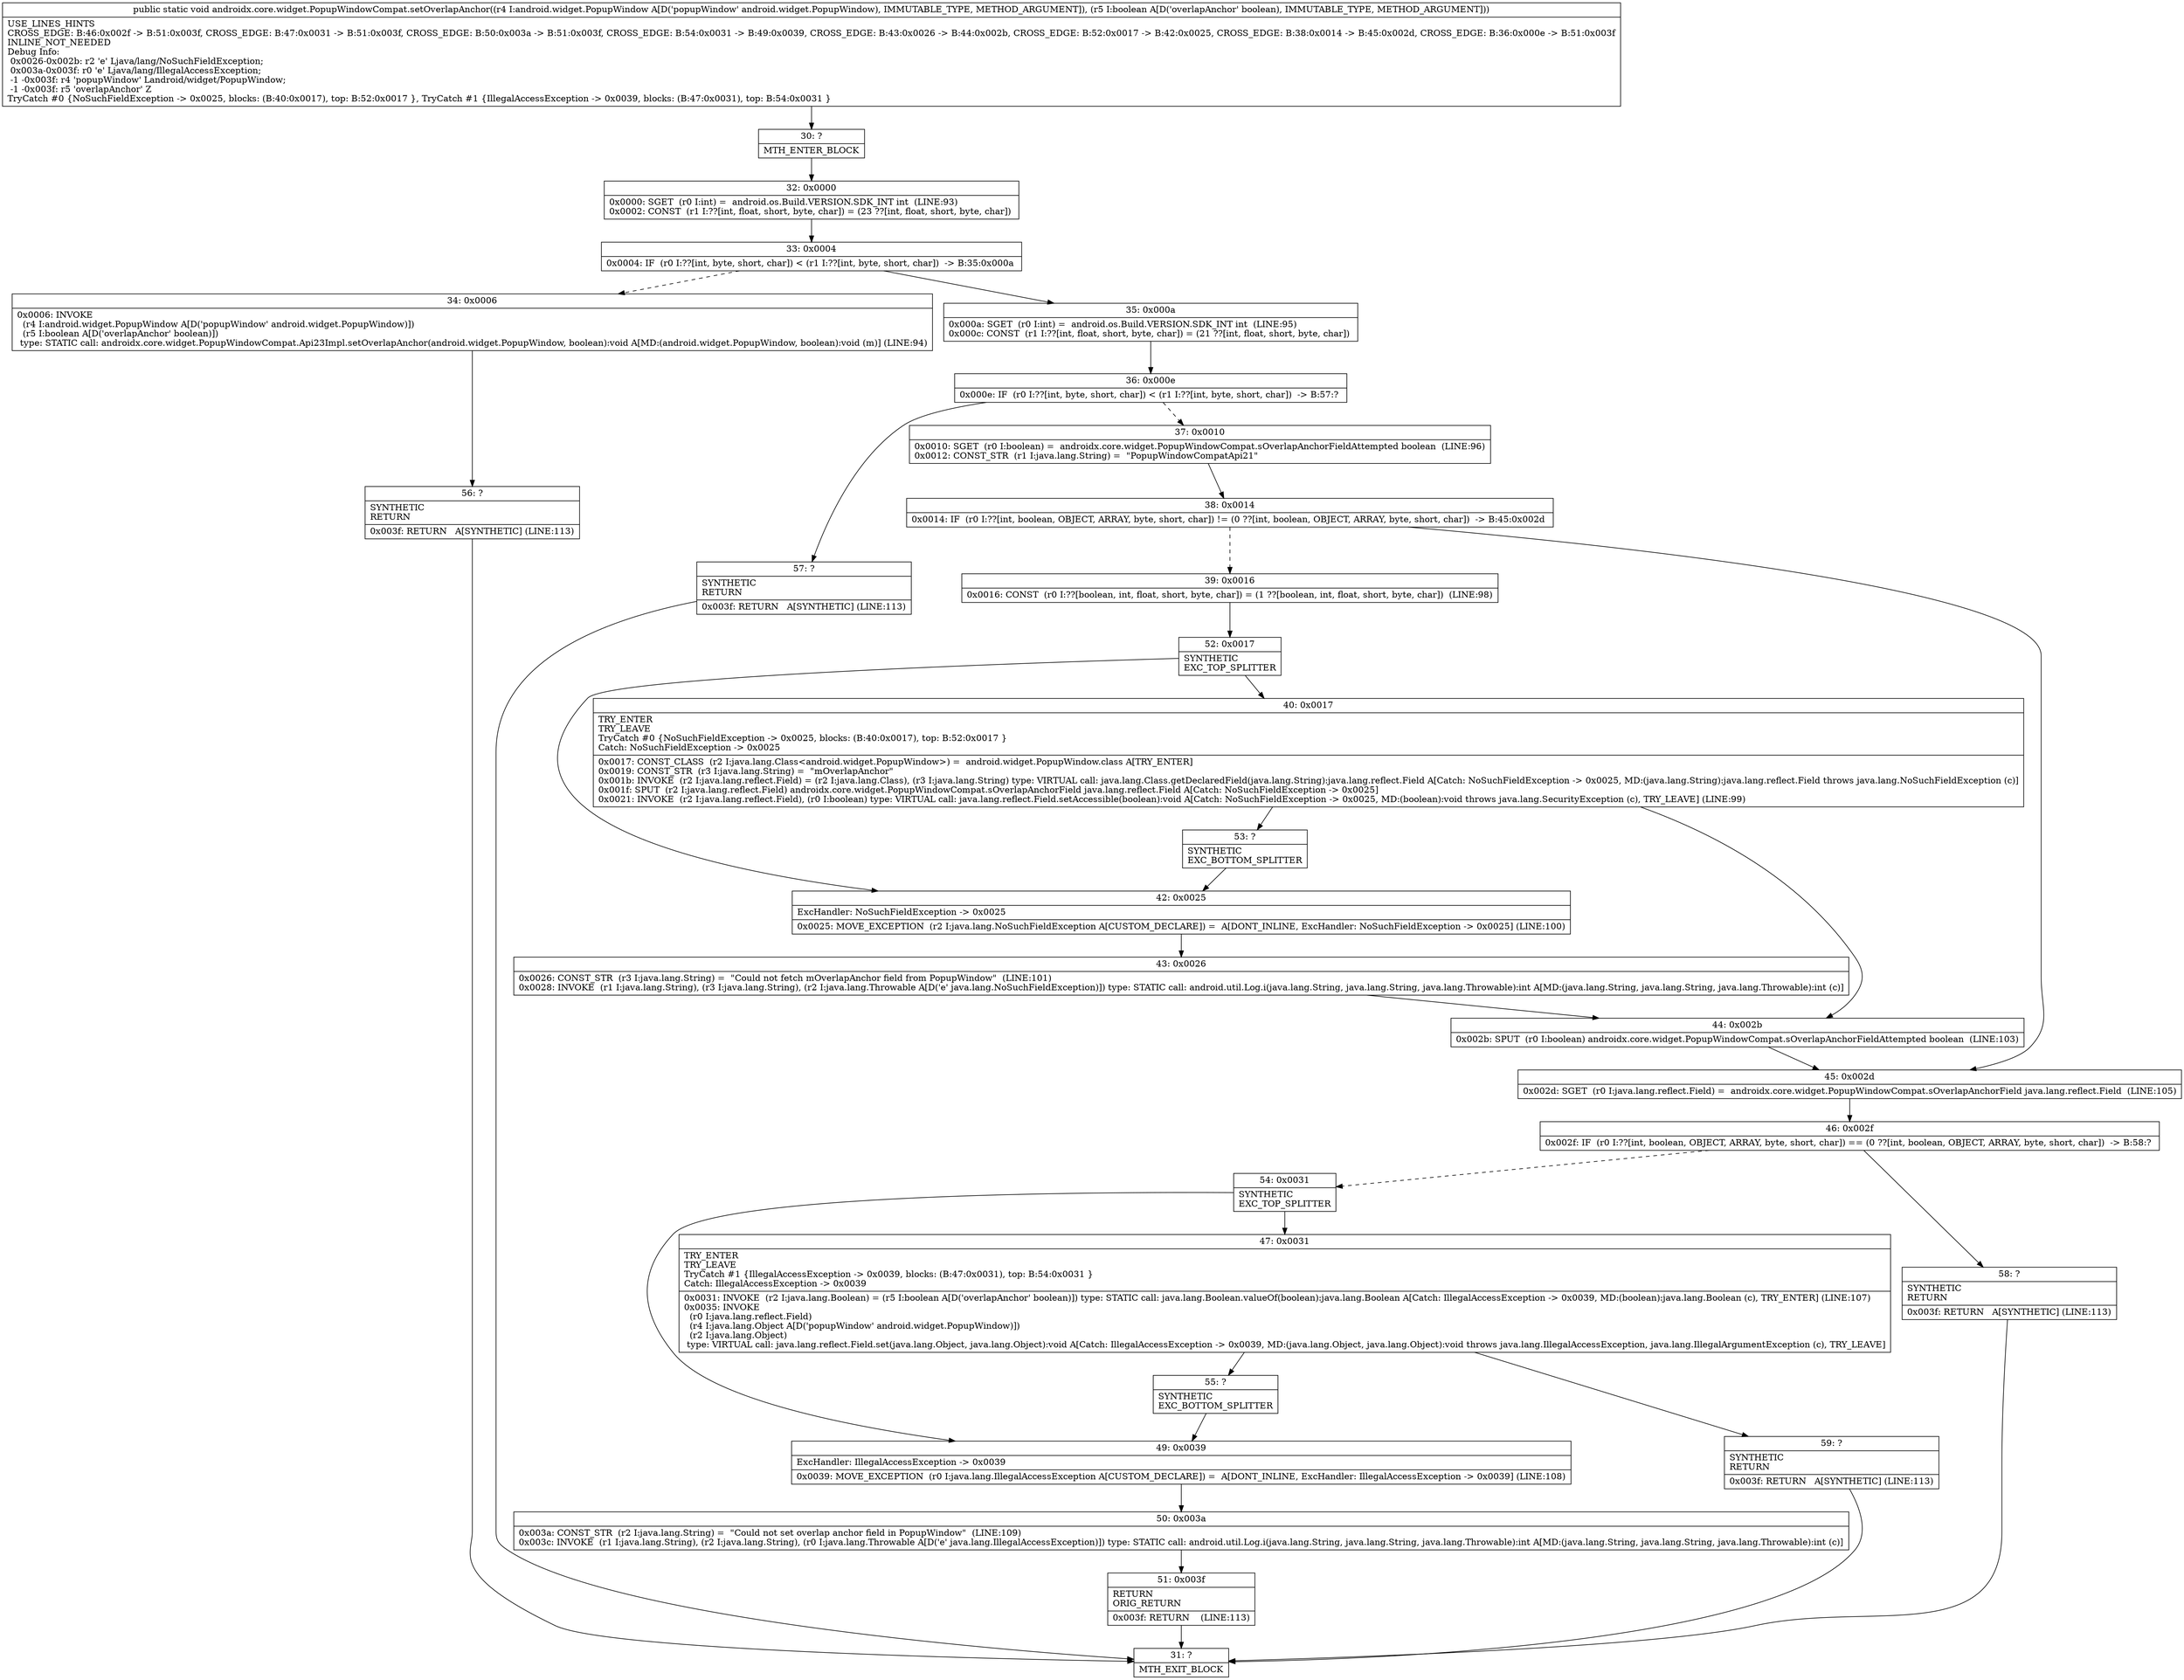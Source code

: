 digraph "CFG forandroidx.core.widget.PopupWindowCompat.setOverlapAnchor(Landroid\/widget\/PopupWindow;Z)V" {
Node_30 [shape=record,label="{30\:\ ?|MTH_ENTER_BLOCK\l}"];
Node_32 [shape=record,label="{32\:\ 0x0000|0x0000: SGET  (r0 I:int) =  android.os.Build.VERSION.SDK_INT int  (LINE:93)\l0x0002: CONST  (r1 I:??[int, float, short, byte, char]) = (23 ??[int, float, short, byte, char]) \l}"];
Node_33 [shape=record,label="{33\:\ 0x0004|0x0004: IF  (r0 I:??[int, byte, short, char]) \< (r1 I:??[int, byte, short, char])  \-\> B:35:0x000a \l}"];
Node_34 [shape=record,label="{34\:\ 0x0006|0x0006: INVOKE  \l  (r4 I:android.widget.PopupWindow A[D('popupWindow' android.widget.PopupWindow)])\l  (r5 I:boolean A[D('overlapAnchor' boolean)])\l type: STATIC call: androidx.core.widget.PopupWindowCompat.Api23Impl.setOverlapAnchor(android.widget.PopupWindow, boolean):void A[MD:(android.widget.PopupWindow, boolean):void (m)] (LINE:94)\l}"];
Node_56 [shape=record,label="{56\:\ ?|SYNTHETIC\lRETURN\l|0x003f: RETURN   A[SYNTHETIC] (LINE:113)\l}"];
Node_31 [shape=record,label="{31\:\ ?|MTH_EXIT_BLOCK\l}"];
Node_35 [shape=record,label="{35\:\ 0x000a|0x000a: SGET  (r0 I:int) =  android.os.Build.VERSION.SDK_INT int  (LINE:95)\l0x000c: CONST  (r1 I:??[int, float, short, byte, char]) = (21 ??[int, float, short, byte, char]) \l}"];
Node_36 [shape=record,label="{36\:\ 0x000e|0x000e: IF  (r0 I:??[int, byte, short, char]) \< (r1 I:??[int, byte, short, char])  \-\> B:57:? \l}"];
Node_37 [shape=record,label="{37\:\ 0x0010|0x0010: SGET  (r0 I:boolean) =  androidx.core.widget.PopupWindowCompat.sOverlapAnchorFieldAttempted boolean  (LINE:96)\l0x0012: CONST_STR  (r1 I:java.lang.String) =  \"PopupWindowCompatApi21\" \l}"];
Node_38 [shape=record,label="{38\:\ 0x0014|0x0014: IF  (r0 I:??[int, boolean, OBJECT, ARRAY, byte, short, char]) != (0 ??[int, boolean, OBJECT, ARRAY, byte, short, char])  \-\> B:45:0x002d \l}"];
Node_39 [shape=record,label="{39\:\ 0x0016|0x0016: CONST  (r0 I:??[boolean, int, float, short, byte, char]) = (1 ??[boolean, int, float, short, byte, char])  (LINE:98)\l}"];
Node_52 [shape=record,label="{52\:\ 0x0017|SYNTHETIC\lEXC_TOP_SPLITTER\l}"];
Node_40 [shape=record,label="{40\:\ 0x0017|TRY_ENTER\lTRY_LEAVE\lTryCatch #0 \{NoSuchFieldException \-\> 0x0025, blocks: (B:40:0x0017), top: B:52:0x0017 \}\lCatch: NoSuchFieldException \-\> 0x0025\l|0x0017: CONST_CLASS  (r2 I:java.lang.Class\<android.widget.PopupWindow\>) =  android.widget.PopupWindow.class A[TRY_ENTER]\l0x0019: CONST_STR  (r3 I:java.lang.String) =  \"mOverlapAnchor\" \l0x001b: INVOKE  (r2 I:java.lang.reflect.Field) = (r2 I:java.lang.Class), (r3 I:java.lang.String) type: VIRTUAL call: java.lang.Class.getDeclaredField(java.lang.String):java.lang.reflect.Field A[Catch: NoSuchFieldException \-\> 0x0025, MD:(java.lang.String):java.lang.reflect.Field throws java.lang.NoSuchFieldException (c)]\l0x001f: SPUT  (r2 I:java.lang.reflect.Field) androidx.core.widget.PopupWindowCompat.sOverlapAnchorField java.lang.reflect.Field A[Catch: NoSuchFieldException \-\> 0x0025]\l0x0021: INVOKE  (r2 I:java.lang.reflect.Field), (r0 I:boolean) type: VIRTUAL call: java.lang.reflect.Field.setAccessible(boolean):void A[Catch: NoSuchFieldException \-\> 0x0025, MD:(boolean):void throws java.lang.SecurityException (c), TRY_LEAVE] (LINE:99)\l}"];
Node_44 [shape=record,label="{44\:\ 0x002b|0x002b: SPUT  (r0 I:boolean) androidx.core.widget.PopupWindowCompat.sOverlapAnchorFieldAttempted boolean  (LINE:103)\l}"];
Node_53 [shape=record,label="{53\:\ ?|SYNTHETIC\lEXC_BOTTOM_SPLITTER\l}"];
Node_42 [shape=record,label="{42\:\ 0x0025|ExcHandler: NoSuchFieldException \-\> 0x0025\l|0x0025: MOVE_EXCEPTION  (r2 I:java.lang.NoSuchFieldException A[CUSTOM_DECLARE]) =  A[DONT_INLINE, ExcHandler: NoSuchFieldException \-\> 0x0025] (LINE:100)\l}"];
Node_43 [shape=record,label="{43\:\ 0x0026|0x0026: CONST_STR  (r3 I:java.lang.String) =  \"Could not fetch mOverlapAnchor field from PopupWindow\"  (LINE:101)\l0x0028: INVOKE  (r1 I:java.lang.String), (r3 I:java.lang.String), (r2 I:java.lang.Throwable A[D('e' java.lang.NoSuchFieldException)]) type: STATIC call: android.util.Log.i(java.lang.String, java.lang.String, java.lang.Throwable):int A[MD:(java.lang.String, java.lang.String, java.lang.Throwable):int (c)]\l}"];
Node_45 [shape=record,label="{45\:\ 0x002d|0x002d: SGET  (r0 I:java.lang.reflect.Field) =  androidx.core.widget.PopupWindowCompat.sOverlapAnchorField java.lang.reflect.Field  (LINE:105)\l}"];
Node_46 [shape=record,label="{46\:\ 0x002f|0x002f: IF  (r0 I:??[int, boolean, OBJECT, ARRAY, byte, short, char]) == (0 ??[int, boolean, OBJECT, ARRAY, byte, short, char])  \-\> B:58:? \l}"];
Node_54 [shape=record,label="{54\:\ 0x0031|SYNTHETIC\lEXC_TOP_SPLITTER\l}"];
Node_47 [shape=record,label="{47\:\ 0x0031|TRY_ENTER\lTRY_LEAVE\lTryCatch #1 \{IllegalAccessException \-\> 0x0039, blocks: (B:47:0x0031), top: B:54:0x0031 \}\lCatch: IllegalAccessException \-\> 0x0039\l|0x0031: INVOKE  (r2 I:java.lang.Boolean) = (r5 I:boolean A[D('overlapAnchor' boolean)]) type: STATIC call: java.lang.Boolean.valueOf(boolean):java.lang.Boolean A[Catch: IllegalAccessException \-\> 0x0039, MD:(boolean):java.lang.Boolean (c), TRY_ENTER] (LINE:107)\l0x0035: INVOKE  \l  (r0 I:java.lang.reflect.Field)\l  (r4 I:java.lang.Object A[D('popupWindow' android.widget.PopupWindow)])\l  (r2 I:java.lang.Object)\l type: VIRTUAL call: java.lang.reflect.Field.set(java.lang.Object, java.lang.Object):void A[Catch: IllegalAccessException \-\> 0x0039, MD:(java.lang.Object, java.lang.Object):void throws java.lang.IllegalAccessException, java.lang.IllegalArgumentException (c), TRY_LEAVE]\l}"];
Node_55 [shape=record,label="{55\:\ ?|SYNTHETIC\lEXC_BOTTOM_SPLITTER\l}"];
Node_59 [shape=record,label="{59\:\ ?|SYNTHETIC\lRETURN\l|0x003f: RETURN   A[SYNTHETIC] (LINE:113)\l}"];
Node_49 [shape=record,label="{49\:\ 0x0039|ExcHandler: IllegalAccessException \-\> 0x0039\l|0x0039: MOVE_EXCEPTION  (r0 I:java.lang.IllegalAccessException A[CUSTOM_DECLARE]) =  A[DONT_INLINE, ExcHandler: IllegalAccessException \-\> 0x0039] (LINE:108)\l}"];
Node_50 [shape=record,label="{50\:\ 0x003a|0x003a: CONST_STR  (r2 I:java.lang.String) =  \"Could not set overlap anchor field in PopupWindow\"  (LINE:109)\l0x003c: INVOKE  (r1 I:java.lang.String), (r2 I:java.lang.String), (r0 I:java.lang.Throwable A[D('e' java.lang.IllegalAccessException)]) type: STATIC call: android.util.Log.i(java.lang.String, java.lang.String, java.lang.Throwable):int A[MD:(java.lang.String, java.lang.String, java.lang.Throwable):int (c)]\l}"];
Node_51 [shape=record,label="{51\:\ 0x003f|RETURN\lORIG_RETURN\l|0x003f: RETURN    (LINE:113)\l}"];
Node_58 [shape=record,label="{58\:\ ?|SYNTHETIC\lRETURN\l|0x003f: RETURN   A[SYNTHETIC] (LINE:113)\l}"];
Node_57 [shape=record,label="{57\:\ ?|SYNTHETIC\lRETURN\l|0x003f: RETURN   A[SYNTHETIC] (LINE:113)\l}"];
MethodNode[shape=record,label="{public static void androidx.core.widget.PopupWindowCompat.setOverlapAnchor((r4 I:android.widget.PopupWindow A[D('popupWindow' android.widget.PopupWindow), IMMUTABLE_TYPE, METHOD_ARGUMENT]), (r5 I:boolean A[D('overlapAnchor' boolean), IMMUTABLE_TYPE, METHOD_ARGUMENT]))  | USE_LINES_HINTS\lCROSS_EDGE: B:46:0x002f \-\> B:51:0x003f, CROSS_EDGE: B:47:0x0031 \-\> B:51:0x003f, CROSS_EDGE: B:50:0x003a \-\> B:51:0x003f, CROSS_EDGE: B:54:0x0031 \-\> B:49:0x0039, CROSS_EDGE: B:43:0x0026 \-\> B:44:0x002b, CROSS_EDGE: B:52:0x0017 \-\> B:42:0x0025, CROSS_EDGE: B:38:0x0014 \-\> B:45:0x002d, CROSS_EDGE: B:36:0x000e \-\> B:51:0x003f\lINLINE_NOT_NEEDED\lDebug Info:\l  0x0026\-0x002b: r2 'e' Ljava\/lang\/NoSuchFieldException;\l  0x003a\-0x003f: r0 'e' Ljava\/lang\/IllegalAccessException;\l  \-1 \-0x003f: r4 'popupWindow' Landroid\/widget\/PopupWindow;\l  \-1 \-0x003f: r5 'overlapAnchor' Z\lTryCatch #0 \{NoSuchFieldException \-\> 0x0025, blocks: (B:40:0x0017), top: B:52:0x0017 \}, TryCatch #1 \{IllegalAccessException \-\> 0x0039, blocks: (B:47:0x0031), top: B:54:0x0031 \}\l}"];
MethodNode -> Node_30;Node_30 -> Node_32;
Node_32 -> Node_33;
Node_33 -> Node_34[style=dashed];
Node_33 -> Node_35;
Node_34 -> Node_56;
Node_56 -> Node_31;
Node_35 -> Node_36;
Node_36 -> Node_37[style=dashed];
Node_36 -> Node_57;
Node_37 -> Node_38;
Node_38 -> Node_39[style=dashed];
Node_38 -> Node_45;
Node_39 -> Node_52;
Node_52 -> Node_40;
Node_52 -> Node_42;
Node_40 -> Node_44;
Node_40 -> Node_53;
Node_44 -> Node_45;
Node_53 -> Node_42;
Node_42 -> Node_43;
Node_43 -> Node_44;
Node_45 -> Node_46;
Node_46 -> Node_54[style=dashed];
Node_46 -> Node_58;
Node_54 -> Node_47;
Node_54 -> Node_49;
Node_47 -> Node_55;
Node_47 -> Node_59;
Node_55 -> Node_49;
Node_59 -> Node_31;
Node_49 -> Node_50;
Node_50 -> Node_51;
Node_51 -> Node_31;
Node_58 -> Node_31;
Node_57 -> Node_31;
}

